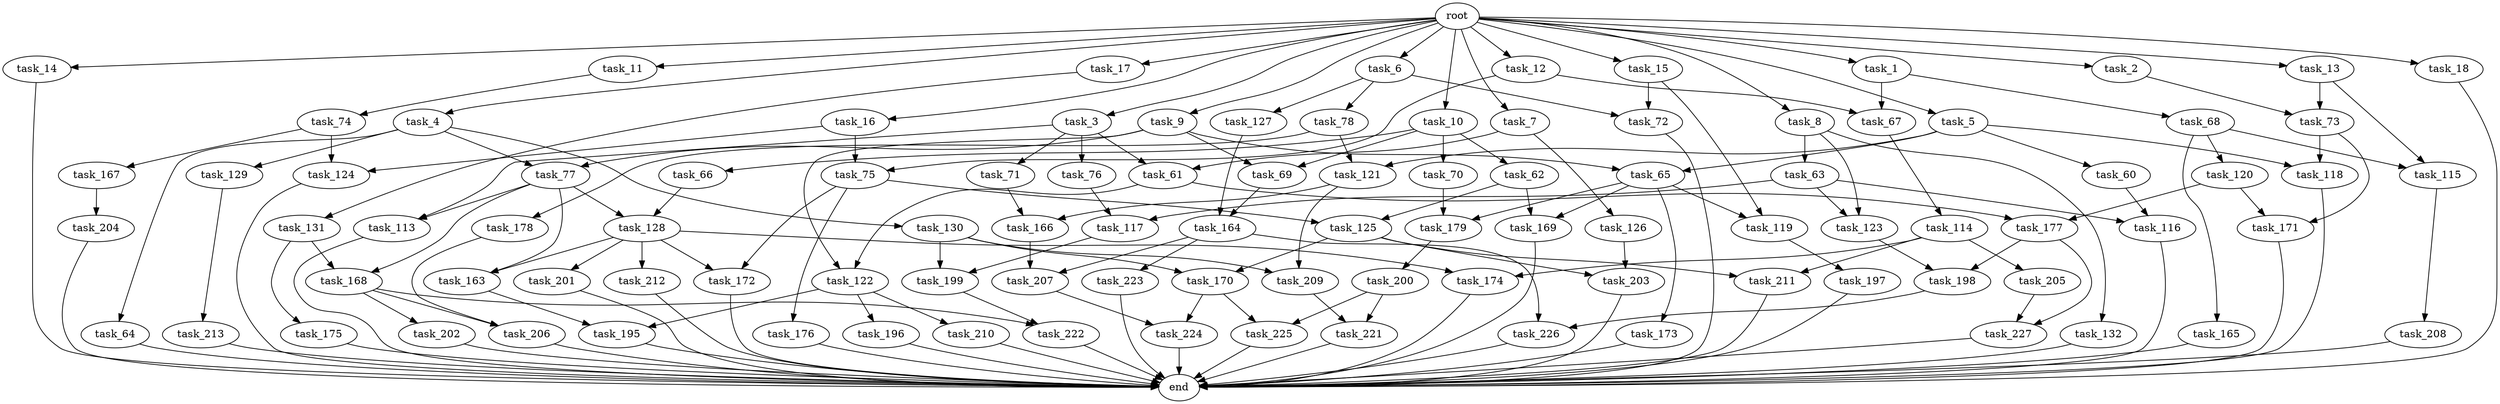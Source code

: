 digraph G {
  task_11 [size="2.048000"];
  task_175 [size="274877906.944000"];
  task_171 [size="429496729.600000"];
  task_195 [size="1254130450.432000"];
  task_64 [size="1099511627.776000"];
  task_179 [size="2010044694.528000"];
  task_17 [size="2.048000"];
  task_178 [size="68719476.736000"];
  task_126 [size="618475290.624000"];
  task_69 [size="1821066133.504000"];
  task_174 [size="429496729.600000"];
  task_225 [size="1529008357.376000"];
  task_209 [size="1821066133.504000"];
  task_199 [size="2233382993.920000"];
  task_73 [size="1116691496.960000"];
  task_124 [size="1271310319.616000"];
  task_197 [size="68719476.736000"];
  task_224 [size="2147483648.000000"];
  task_7 [size="2.048000"];
  task_113 [size="1666447310.848000"];
  task_67 [size="1047972020.224000"];
  task_177 [size="1374389534.720000"];
  task_205 [size="274877906.944000"];
  task_115 [size="1683627180.032000"];
  task_116 [size="429496729.600000"];
  task_130 [size="1099511627.776000"];
  task_75 [size="1047972020.224000"];
  task_176 [size="274877906.944000"];
  task_206 [size="1460288880.640000"];
  task_203 [size="704374636.544000"];
  task_63 [size="274877906.944000"];
  task_61 [size="893353197.568000"];
  task_166 [size="1529008357.376000"];
  task_212 [size="154618822.656000"];
  task_119 [size="1546188226.560000"];
  end [size="0.000000"];
  task_204 [size="841813590.016000"];
  task_196 [size="1099511627.776000"];
  task_72 [size="1546188226.560000"];
  task_121 [size="1168231104.512000"];
  task_198 [size="2491081031.680000"];
  task_132 [size="274877906.944000"];
  task_202 [size="841813590.016000"];
  task_3 [size="2.048000"];
  task_207 [size="2817498546.176000"];
  task_14 [size="2.048000"];
  task_62 [size="1391569403.904000"];
  task_125 [size="429496729.600000"];
  task_223 [size="1099511627.776000"];
  task_117 [size="1992864825.344000"];
  task_120 [size="841813590.016000"];
  task_9 [size="2.048000"];
  task_164 [size="1460288880.640000"];
  task_227 [size="2233382993.920000"];
  root [size="0.000000"];
  task_167 [size="841813590.016000"];
  task_128 [size="1821066133.504000"];
  task_65 [size="1529008357.376000"];
  task_165 [size="841813590.016000"];
  task_4 [size="2.048000"];
  task_70 [size="1391569403.904000"];
  task_60 [size="1099511627.776000"];
  task_78 [size="1391569403.904000"];
  task_13 [size="2.048000"];
  task_66 [size="1391569403.904000"];
  task_210 [size="1099511627.776000"];
  task_5 [size="2.048000"];
  task_169 [size="1546188226.560000"];
  task_168 [size="1666447310.848000"];
  task_170 [size="1821066133.504000"];
  task_200 [size="1099511627.776000"];
  task_6 [size="2.048000"];
  task_122 [size="1529008357.376000"];
  task_172 [size="429496729.600000"];
  task_16 [size="2.048000"];
  task_201 [size="154618822.656000"];
  task_127 [size="1391569403.904000"];
  task_213 [size="154618822.656000"];
  task_15 [size="2.048000"];
  task_129 [size="1099511627.776000"];
  task_10 [size="2.048000"];
  task_118 [size="1254130450.432000"];
  task_211 [size="704374636.544000"];
  task_74 [size="429496729.600000"];
  task_173 [size="1391569403.904000"];
  task_221 [size="2491081031.680000"];
  task_1 [size="2.048000"];
  task_208 [size="1391569403.904000"];
  task_222 [size="910533066.752000"];
  task_68 [size="429496729.600000"];
  task_2 [size="2.048000"];
  task_71 [size="274877906.944000"];
  task_114 [size="841813590.016000"];
  task_12 [size="2.048000"];
  task_8 [size="2.048000"];
  task_131 [size="618475290.624000"];
  task_163 [size="1546188226.560000"];
  task_123 [size="549755813.888000"];
  task_18 [size="2.048000"];
  task_226 [size="1529008357.376000"];
  task_77 [size="1529008357.376000"];
  task_76 [size="274877906.944000"];

  task_11 -> task_74 [size="209715200.000000"];
  task_175 -> end [size="1.000000"];
  task_171 -> end [size="1.000000"];
  task_195 -> end [size="1.000000"];
  task_64 -> end [size="1.000000"];
  task_179 -> task_200 [size="536870912.000000"];
  task_17 -> task_131 [size="301989888.000000"];
  task_178 -> task_206 [size="301989888.000000"];
  task_126 -> task_203 [size="134217728.000000"];
  task_69 -> task_164 [size="411041792.000000"];
  task_174 -> end [size="1.000000"];
  task_225 -> end [size="1.000000"];
  task_209 -> task_221 [size="679477248.000000"];
  task_199 -> task_222 [size="33554432.000000"];
  task_73 -> task_118 [size="75497472.000000"];
  task_73 -> task_171 [size="75497472.000000"];
  task_124 -> end [size="1.000000"];
  task_197 -> end [size="1.000000"];
  task_224 -> end [size="1.000000"];
  task_7 -> task_61 [size="301989888.000000"];
  task_7 -> task_126 [size="301989888.000000"];
  task_113 -> end [size="1.000000"];
  task_67 -> task_114 [size="411041792.000000"];
  task_177 -> task_198 [size="679477248.000000"];
  task_177 -> task_227 [size="679477248.000000"];
  task_205 -> task_227 [size="411041792.000000"];
  task_115 -> task_208 [size="679477248.000000"];
  task_116 -> end [size="1.000000"];
  task_130 -> task_209 [size="679477248.000000"];
  task_130 -> task_199 [size="679477248.000000"];
  task_130 -> task_170 [size="679477248.000000"];
  task_75 -> task_176 [size="134217728.000000"];
  task_75 -> task_125 [size="134217728.000000"];
  task_75 -> task_172 [size="134217728.000000"];
  task_176 -> end [size="1.000000"];
  task_206 -> end [size="1.000000"];
  task_203 -> end [size="1.000000"];
  task_63 -> task_123 [size="134217728.000000"];
  task_63 -> task_116 [size="134217728.000000"];
  task_63 -> task_117 [size="134217728.000000"];
  task_61 -> task_177 [size="536870912.000000"];
  task_61 -> task_122 [size="536870912.000000"];
  task_166 -> task_207 [size="838860800.000000"];
  task_212 -> end [size="1.000000"];
  task_119 -> task_197 [size="33554432.000000"];
  task_204 -> end [size="1.000000"];
  task_196 -> end [size="1.000000"];
  task_72 -> end [size="1.000000"];
  task_121 -> task_209 [size="209715200.000000"];
  task_121 -> task_166 [size="209715200.000000"];
  task_198 -> task_226 [size="209715200.000000"];
  task_132 -> end [size="1.000000"];
  task_202 -> end [size="1.000000"];
  task_3 -> task_61 [size="134217728.000000"];
  task_3 -> task_113 [size="134217728.000000"];
  task_3 -> task_76 [size="134217728.000000"];
  task_3 -> task_71 [size="134217728.000000"];
  task_207 -> task_224 [size="838860800.000000"];
  task_14 -> end [size="1.000000"];
  task_62 -> task_169 [size="75497472.000000"];
  task_62 -> task_125 [size="75497472.000000"];
  task_125 -> task_170 [size="209715200.000000"];
  task_125 -> task_203 [size="209715200.000000"];
  task_125 -> task_211 [size="209715200.000000"];
  task_223 -> end [size="1.000000"];
  task_117 -> task_199 [size="411041792.000000"];
  task_120 -> task_177 [size="134217728.000000"];
  task_120 -> task_171 [size="134217728.000000"];
  task_9 -> task_65 [size="209715200.000000"];
  task_9 -> task_69 [size="209715200.000000"];
  task_9 -> task_77 [size="209715200.000000"];
  task_9 -> task_122 [size="209715200.000000"];
  task_164 -> task_223 [size="536870912.000000"];
  task_164 -> task_207 [size="536870912.000000"];
  task_164 -> task_226 [size="536870912.000000"];
  task_227 -> end [size="1.000000"];
  root -> task_15 [size="1.000000"];
  root -> task_16 [size="1.000000"];
  root -> task_5 [size="1.000000"];
  root -> task_11 [size="1.000000"];
  root -> task_3 [size="1.000000"];
  root -> task_12 [size="1.000000"];
  root -> task_8 [size="1.000000"];
  root -> task_6 [size="1.000000"];
  root -> task_17 [size="1.000000"];
  root -> task_7 [size="1.000000"];
  root -> task_10 [size="1.000000"];
  root -> task_1 [size="1.000000"];
  root -> task_4 [size="1.000000"];
  root -> task_2 [size="1.000000"];
  root -> task_13 [size="1.000000"];
  root -> task_14 [size="1.000000"];
  root -> task_9 [size="1.000000"];
  root -> task_18 [size="1.000000"];
  task_167 -> task_204 [size="411041792.000000"];
  task_128 -> task_201 [size="75497472.000000"];
  task_128 -> task_174 [size="75497472.000000"];
  task_128 -> task_212 [size="75497472.000000"];
  task_128 -> task_163 [size="75497472.000000"];
  task_128 -> task_172 [size="75497472.000000"];
  task_65 -> task_119 [size="679477248.000000"];
  task_65 -> task_169 [size="679477248.000000"];
  task_65 -> task_179 [size="679477248.000000"];
  task_65 -> task_173 [size="679477248.000000"];
  task_165 -> end [size="1.000000"];
  task_4 -> task_130 [size="536870912.000000"];
  task_4 -> task_129 [size="536870912.000000"];
  task_4 -> task_77 [size="536870912.000000"];
  task_4 -> task_64 [size="536870912.000000"];
  task_70 -> task_179 [size="301989888.000000"];
  task_60 -> task_116 [size="75497472.000000"];
  task_78 -> task_178 [size="33554432.000000"];
  task_78 -> task_121 [size="33554432.000000"];
  task_13 -> task_73 [size="411041792.000000"];
  task_13 -> task_115 [size="411041792.000000"];
  task_66 -> task_128 [size="209715200.000000"];
  task_210 -> end [size="1.000000"];
  task_5 -> task_60 [size="536870912.000000"];
  task_5 -> task_65 [size="536870912.000000"];
  task_5 -> task_121 [size="536870912.000000"];
  task_5 -> task_118 [size="536870912.000000"];
  task_169 -> end [size="1.000000"];
  task_168 -> task_222 [size="411041792.000000"];
  task_168 -> task_206 [size="411041792.000000"];
  task_168 -> task_202 [size="411041792.000000"];
  task_170 -> task_225 [size="209715200.000000"];
  task_170 -> task_224 [size="209715200.000000"];
  task_200 -> task_225 [size="536870912.000000"];
  task_200 -> task_221 [size="536870912.000000"];
  task_6 -> task_72 [size="679477248.000000"];
  task_6 -> task_127 [size="679477248.000000"];
  task_6 -> task_78 [size="679477248.000000"];
  task_122 -> task_195 [size="536870912.000000"];
  task_122 -> task_210 [size="536870912.000000"];
  task_122 -> task_196 [size="536870912.000000"];
  task_172 -> end [size="1.000000"];
  task_16 -> task_75 [size="209715200.000000"];
  task_16 -> task_124 [size="209715200.000000"];
  task_201 -> end [size="1.000000"];
  task_127 -> task_164 [size="301989888.000000"];
  task_213 -> end [size="1.000000"];
  task_15 -> task_72 [size="75497472.000000"];
  task_15 -> task_119 [size="75497472.000000"];
  task_129 -> task_213 [size="75497472.000000"];
  task_10 -> task_66 [size="679477248.000000"];
  task_10 -> task_62 [size="679477248.000000"];
  task_10 -> task_69 [size="679477248.000000"];
  task_10 -> task_70 [size="679477248.000000"];
  task_118 -> end [size="1.000000"];
  task_211 -> end [size="1.000000"];
  task_74 -> task_124 [size="411041792.000000"];
  task_74 -> task_167 [size="411041792.000000"];
  task_173 -> end [size="1.000000"];
  task_221 -> end [size="1.000000"];
  task_1 -> task_68 [size="209715200.000000"];
  task_1 -> task_67 [size="209715200.000000"];
  task_208 -> end [size="1.000000"];
  task_222 -> end [size="1.000000"];
  task_68 -> task_120 [size="411041792.000000"];
  task_68 -> task_165 [size="411041792.000000"];
  task_68 -> task_115 [size="411041792.000000"];
  task_2 -> task_73 [size="134217728.000000"];
  task_71 -> task_166 [size="536870912.000000"];
  task_114 -> task_174 [size="134217728.000000"];
  task_114 -> task_205 [size="134217728.000000"];
  task_114 -> task_211 [size="134217728.000000"];
  task_12 -> task_75 [size="301989888.000000"];
  task_12 -> task_67 [size="301989888.000000"];
  task_8 -> task_123 [size="134217728.000000"];
  task_8 -> task_132 [size="134217728.000000"];
  task_8 -> task_63 [size="134217728.000000"];
  task_131 -> task_168 [size="134217728.000000"];
  task_131 -> task_175 [size="134217728.000000"];
  task_163 -> task_195 [size="75497472.000000"];
  task_123 -> task_198 [size="536870912.000000"];
  task_18 -> end [size="1.000000"];
  task_226 -> end [size="1.000000"];
  task_77 -> task_113 [size="679477248.000000"];
  task_77 -> task_128 [size="679477248.000000"];
  task_77 -> task_168 [size="679477248.000000"];
  task_77 -> task_163 [size="679477248.000000"];
  task_76 -> task_117 [size="838860800.000000"];
}

